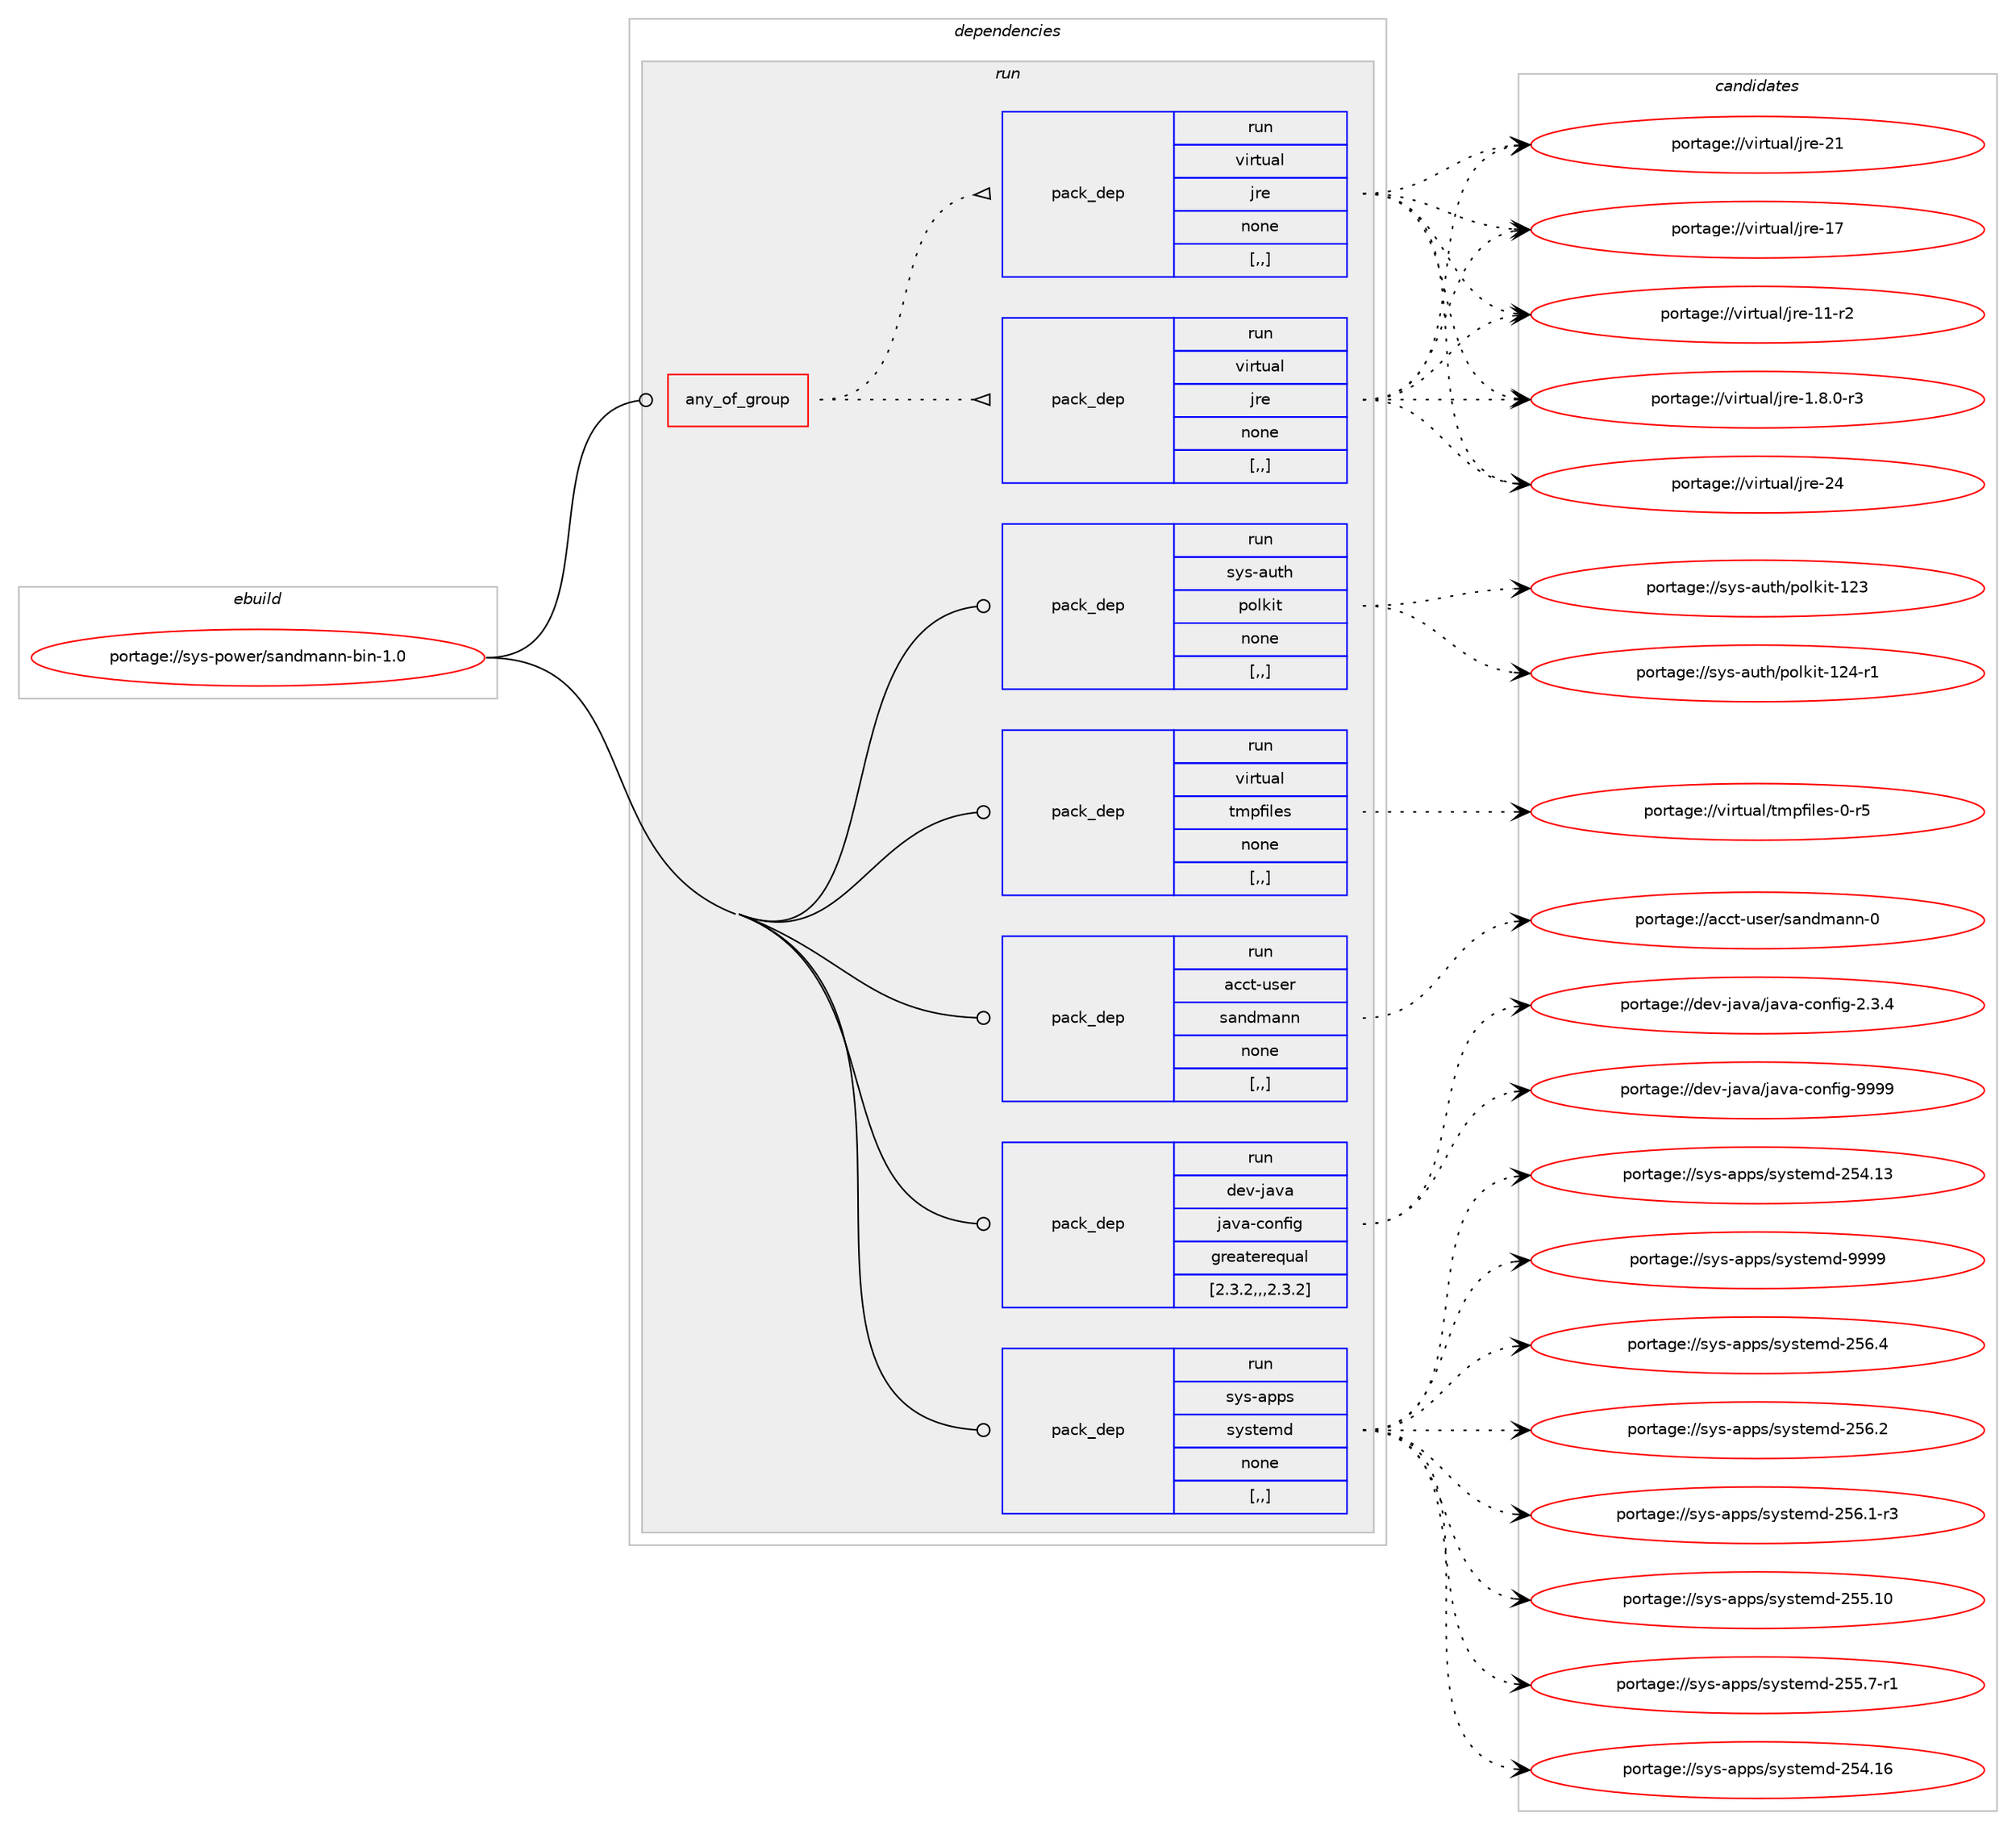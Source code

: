 digraph prolog {

# *************
# Graph options
# *************

newrank=true;
concentrate=true;
compound=true;
graph [rankdir=LR,fontname=Helvetica,fontsize=10,ranksep=1.5];#, ranksep=2.5, nodesep=0.2];
edge  [arrowhead=vee];
node  [fontname=Helvetica,fontsize=10];

# **********
# The ebuild
# **********

subgraph cluster_leftcol {
color=gray;
label=<<i>ebuild</i>>;
id [label="portage://sys-power/sandmann-bin-1.0", color=red, width=4, href="../sys-power/sandmann-bin-1.0.svg"];
}

# ****************
# The dependencies
# ****************

subgraph cluster_midcol {
color=gray;
label=<<i>dependencies</i>>;
subgraph cluster_compile {
fillcolor="#eeeeee";
style=filled;
label=<<i>compile</i>>;
}
subgraph cluster_compileandrun {
fillcolor="#eeeeee";
style=filled;
label=<<i>compile and run</i>>;
}
subgraph cluster_run {
fillcolor="#eeeeee";
style=filled;
label=<<i>run</i>>;
subgraph any2775 {
dependency442927 [label=<<TABLE BORDER="0" CELLBORDER="1" CELLSPACING="0" CELLPADDING="4"><TR><TD CELLPADDING="10">any_of_group</TD></TR></TABLE>>, shape=none, color=red];subgraph pack321636 {
dependency442928 [label=<<TABLE BORDER="0" CELLBORDER="1" CELLSPACING="0" CELLPADDING="4" WIDTH="220"><TR><TD ROWSPAN="6" CELLPADDING="30">pack_dep</TD></TR><TR><TD WIDTH="110">run</TD></TR><TR><TD>virtual</TD></TR><TR><TD>jre</TD></TR><TR><TD>none</TD></TR><TR><TD>[,,]</TD></TR></TABLE>>, shape=none, color=blue];
}
dependency442927:e -> dependency442928:w [weight=20,style="dotted",arrowhead="oinv"];
subgraph pack321637 {
dependency442929 [label=<<TABLE BORDER="0" CELLBORDER="1" CELLSPACING="0" CELLPADDING="4" WIDTH="220"><TR><TD ROWSPAN="6" CELLPADDING="30">pack_dep</TD></TR><TR><TD WIDTH="110">run</TD></TR><TR><TD>virtual</TD></TR><TR><TD>jre</TD></TR><TR><TD>none</TD></TR><TR><TD>[,,]</TD></TR></TABLE>>, shape=none, color=blue];
}
dependency442927:e -> dependency442929:w [weight=20,style="dotted",arrowhead="oinv"];
}
id:e -> dependency442927:w [weight=20,style="solid",arrowhead="odot"];
subgraph pack321638 {
dependency442930 [label=<<TABLE BORDER="0" CELLBORDER="1" CELLSPACING="0" CELLPADDING="4" WIDTH="220"><TR><TD ROWSPAN="6" CELLPADDING="30">pack_dep</TD></TR><TR><TD WIDTH="110">run</TD></TR><TR><TD>acct-user</TD></TR><TR><TD>sandmann</TD></TR><TR><TD>none</TD></TR><TR><TD>[,,]</TD></TR></TABLE>>, shape=none, color=blue];
}
id:e -> dependency442930:w [weight=20,style="solid",arrowhead="odot"];
subgraph pack321639 {
dependency442931 [label=<<TABLE BORDER="0" CELLBORDER="1" CELLSPACING="0" CELLPADDING="4" WIDTH="220"><TR><TD ROWSPAN="6" CELLPADDING="30">pack_dep</TD></TR><TR><TD WIDTH="110">run</TD></TR><TR><TD>dev-java</TD></TR><TR><TD>java-config</TD></TR><TR><TD>greaterequal</TD></TR><TR><TD>[2.3.2,,,2.3.2]</TD></TR></TABLE>>, shape=none, color=blue];
}
id:e -> dependency442931:w [weight=20,style="solid",arrowhead="odot"];
subgraph pack321640 {
dependency442932 [label=<<TABLE BORDER="0" CELLBORDER="1" CELLSPACING="0" CELLPADDING="4" WIDTH="220"><TR><TD ROWSPAN="6" CELLPADDING="30">pack_dep</TD></TR><TR><TD WIDTH="110">run</TD></TR><TR><TD>sys-apps</TD></TR><TR><TD>systemd</TD></TR><TR><TD>none</TD></TR><TR><TD>[,,]</TD></TR></TABLE>>, shape=none, color=blue];
}
id:e -> dependency442932:w [weight=20,style="solid",arrowhead="odot"];
subgraph pack321641 {
dependency442933 [label=<<TABLE BORDER="0" CELLBORDER="1" CELLSPACING="0" CELLPADDING="4" WIDTH="220"><TR><TD ROWSPAN="6" CELLPADDING="30">pack_dep</TD></TR><TR><TD WIDTH="110">run</TD></TR><TR><TD>sys-auth</TD></TR><TR><TD>polkit</TD></TR><TR><TD>none</TD></TR><TR><TD>[,,]</TD></TR></TABLE>>, shape=none, color=blue];
}
id:e -> dependency442933:w [weight=20,style="solid",arrowhead="odot"];
subgraph pack321642 {
dependency442934 [label=<<TABLE BORDER="0" CELLBORDER="1" CELLSPACING="0" CELLPADDING="4" WIDTH="220"><TR><TD ROWSPAN="6" CELLPADDING="30">pack_dep</TD></TR><TR><TD WIDTH="110">run</TD></TR><TR><TD>virtual</TD></TR><TR><TD>tmpfiles</TD></TR><TR><TD>none</TD></TR><TR><TD>[,,]</TD></TR></TABLE>>, shape=none, color=blue];
}
id:e -> dependency442934:w [weight=20,style="solid",arrowhead="odot"];
}
}

# **************
# The candidates
# **************

subgraph cluster_choices {
rank=same;
color=gray;
label=<<i>candidates</i>>;

subgraph choice321636 {
color=black;
nodesep=1;
choice1181051141161179710847106114101455052 [label="portage://virtual/jre-24", color=red, width=4,href="../virtual/jre-24.svg"];
choice1181051141161179710847106114101455049 [label="portage://virtual/jre-21", color=red, width=4,href="../virtual/jre-21.svg"];
choice1181051141161179710847106114101454955 [label="portage://virtual/jre-17", color=red, width=4,href="../virtual/jre-17.svg"];
choice11810511411611797108471061141014549494511450 [label="portage://virtual/jre-11-r2", color=red, width=4,href="../virtual/jre-11-r2.svg"];
choice11810511411611797108471061141014549465646484511451 [label="portage://virtual/jre-1.8.0-r3", color=red, width=4,href="../virtual/jre-1.8.0-r3.svg"];
dependency442928:e -> choice1181051141161179710847106114101455052:w [style=dotted,weight="100"];
dependency442928:e -> choice1181051141161179710847106114101455049:w [style=dotted,weight="100"];
dependency442928:e -> choice1181051141161179710847106114101454955:w [style=dotted,weight="100"];
dependency442928:e -> choice11810511411611797108471061141014549494511450:w [style=dotted,weight="100"];
dependency442928:e -> choice11810511411611797108471061141014549465646484511451:w [style=dotted,weight="100"];
}
subgraph choice321637 {
color=black;
nodesep=1;
choice1181051141161179710847106114101455052 [label="portage://virtual/jre-24", color=red, width=4,href="../virtual/jre-24.svg"];
choice1181051141161179710847106114101455049 [label="portage://virtual/jre-21", color=red, width=4,href="../virtual/jre-21.svg"];
choice1181051141161179710847106114101454955 [label="portage://virtual/jre-17", color=red, width=4,href="../virtual/jre-17.svg"];
choice11810511411611797108471061141014549494511450 [label="portage://virtual/jre-11-r2", color=red, width=4,href="../virtual/jre-11-r2.svg"];
choice11810511411611797108471061141014549465646484511451 [label="portage://virtual/jre-1.8.0-r3", color=red, width=4,href="../virtual/jre-1.8.0-r3.svg"];
dependency442929:e -> choice1181051141161179710847106114101455052:w [style=dotted,weight="100"];
dependency442929:e -> choice1181051141161179710847106114101455049:w [style=dotted,weight="100"];
dependency442929:e -> choice1181051141161179710847106114101454955:w [style=dotted,weight="100"];
dependency442929:e -> choice11810511411611797108471061141014549494511450:w [style=dotted,weight="100"];
dependency442929:e -> choice11810511411611797108471061141014549465646484511451:w [style=dotted,weight="100"];
}
subgraph choice321638 {
color=black;
nodesep=1;
choice979999116451171151011144711597110100109971101104548 [label="portage://acct-user/sandmann-0", color=red, width=4,href="../acct-user/sandmann-0.svg"];
dependency442930:e -> choice979999116451171151011144711597110100109971101104548:w [style=dotted,weight="100"];
}
subgraph choice321639 {
color=black;
nodesep=1;
choice10010111845106971189747106971189745991111101021051034557575757 [label="portage://dev-java/java-config-9999", color=red, width=4,href="../dev-java/java-config-9999.svg"];
choice1001011184510697118974710697118974599111110102105103455046514652 [label="portage://dev-java/java-config-2.3.4", color=red, width=4,href="../dev-java/java-config-2.3.4.svg"];
dependency442931:e -> choice10010111845106971189747106971189745991111101021051034557575757:w [style=dotted,weight="100"];
dependency442931:e -> choice1001011184510697118974710697118974599111110102105103455046514652:w [style=dotted,weight="100"];
}
subgraph choice321640 {
color=black;
nodesep=1;
choice1151211154597112112115471151211151161011091004557575757 [label="portage://sys-apps/systemd-9999", color=red, width=4,href="../sys-apps/systemd-9999.svg"];
choice115121115459711211211547115121115116101109100455053544652 [label="portage://sys-apps/systemd-256.4", color=red, width=4,href="../sys-apps/systemd-256.4.svg"];
choice115121115459711211211547115121115116101109100455053544650 [label="portage://sys-apps/systemd-256.2", color=red, width=4,href="../sys-apps/systemd-256.2.svg"];
choice1151211154597112112115471151211151161011091004550535446494511451 [label="portage://sys-apps/systemd-256.1-r3", color=red, width=4,href="../sys-apps/systemd-256.1-r3.svg"];
choice11512111545971121121154711512111511610110910045505353464948 [label="portage://sys-apps/systemd-255.10", color=red, width=4,href="../sys-apps/systemd-255.10.svg"];
choice1151211154597112112115471151211151161011091004550535346554511449 [label="portage://sys-apps/systemd-255.7-r1", color=red, width=4,href="../sys-apps/systemd-255.7-r1.svg"];
choice11512111545971121121154711512111511610110910045505352464954 [label="portage://sys-apps/systemd-254.16", color=red, width=4,href="../sys-apps/systemd-254.16.svg"];
choice11512111545971121121154711512111511610110910045505352464951 [label="portage://sys-apps/systemd-254.13", color=red, width=4,href="../sys-apps/systemd-254.13.svg"];
dependency442932:e -> choice1151211154597112112115471151211151161011091004557575757:w [style=dotted,weight="100"];
dependency442932:e -> choice115121115459711211211547115121115116101109100455053544652:w [style=dotted,weight="100"];
dependency442932:e -> choice115121115459711211211547115121115116101109100455053544650:w [style=dotted,weight="100"];
dependency442932:e -> choice1151211154597112112115471151211151161011091004550535446494511451:w [style=dotted,weight="100"];
dependency442932:e -> choice11512111545971121121154711512111511610110910045505353464948:w [style=dotted,weight="100"];
dependency442932:e -> choice1151211154597112112115471151211151161011091004550535346554511449:w [style=dotted,weight="100"];
dependency442932:e -> choice11512111545971121121154711512111511610110910045505352464954:w [style=dotted,weight="100"];
dependency442932:e -> choice11512111545971121121154711512111511610110910045505352464951:w [style=dotted,weight="100"];
}
subgraph choice321641 {
color=black;
nodesep=1;
choice115121115459711711610447112111108107105116454950524511449 [label="portage://sys-auth/polkit-124-r1", color=red, width=4,href="../sys-auth/polkit-124-r1.svg"];
choice11512111545971171161044711211110810710511645495051 [label="portage://sys-auth/polkit-123", color=red, width=4,href="../sys-auth/polkit-123.svg"];
dependency442933:e -> choice115121115459711711610447112111108107105116454950524511449:w [style=dotted,weight="100"];
dependency442933:e -> choice11512111545971171161044711211110810710511645495051:w [style=dotted,weight="100"];
}
subgraph choice321642 {
color=black;
nodesep=1;
choice118105114116117971084711610911210210510810111545484511453 [label="portage://virtual/tmpfiles-0-r5", color=red, width=4,href="../virtual/tmpfiles-0-r5.svg"];
dependency442934:e -> choice118105114116117971084711610911210210510810111545484511453:w [style=dotted,weight="100"];
}
}

}
